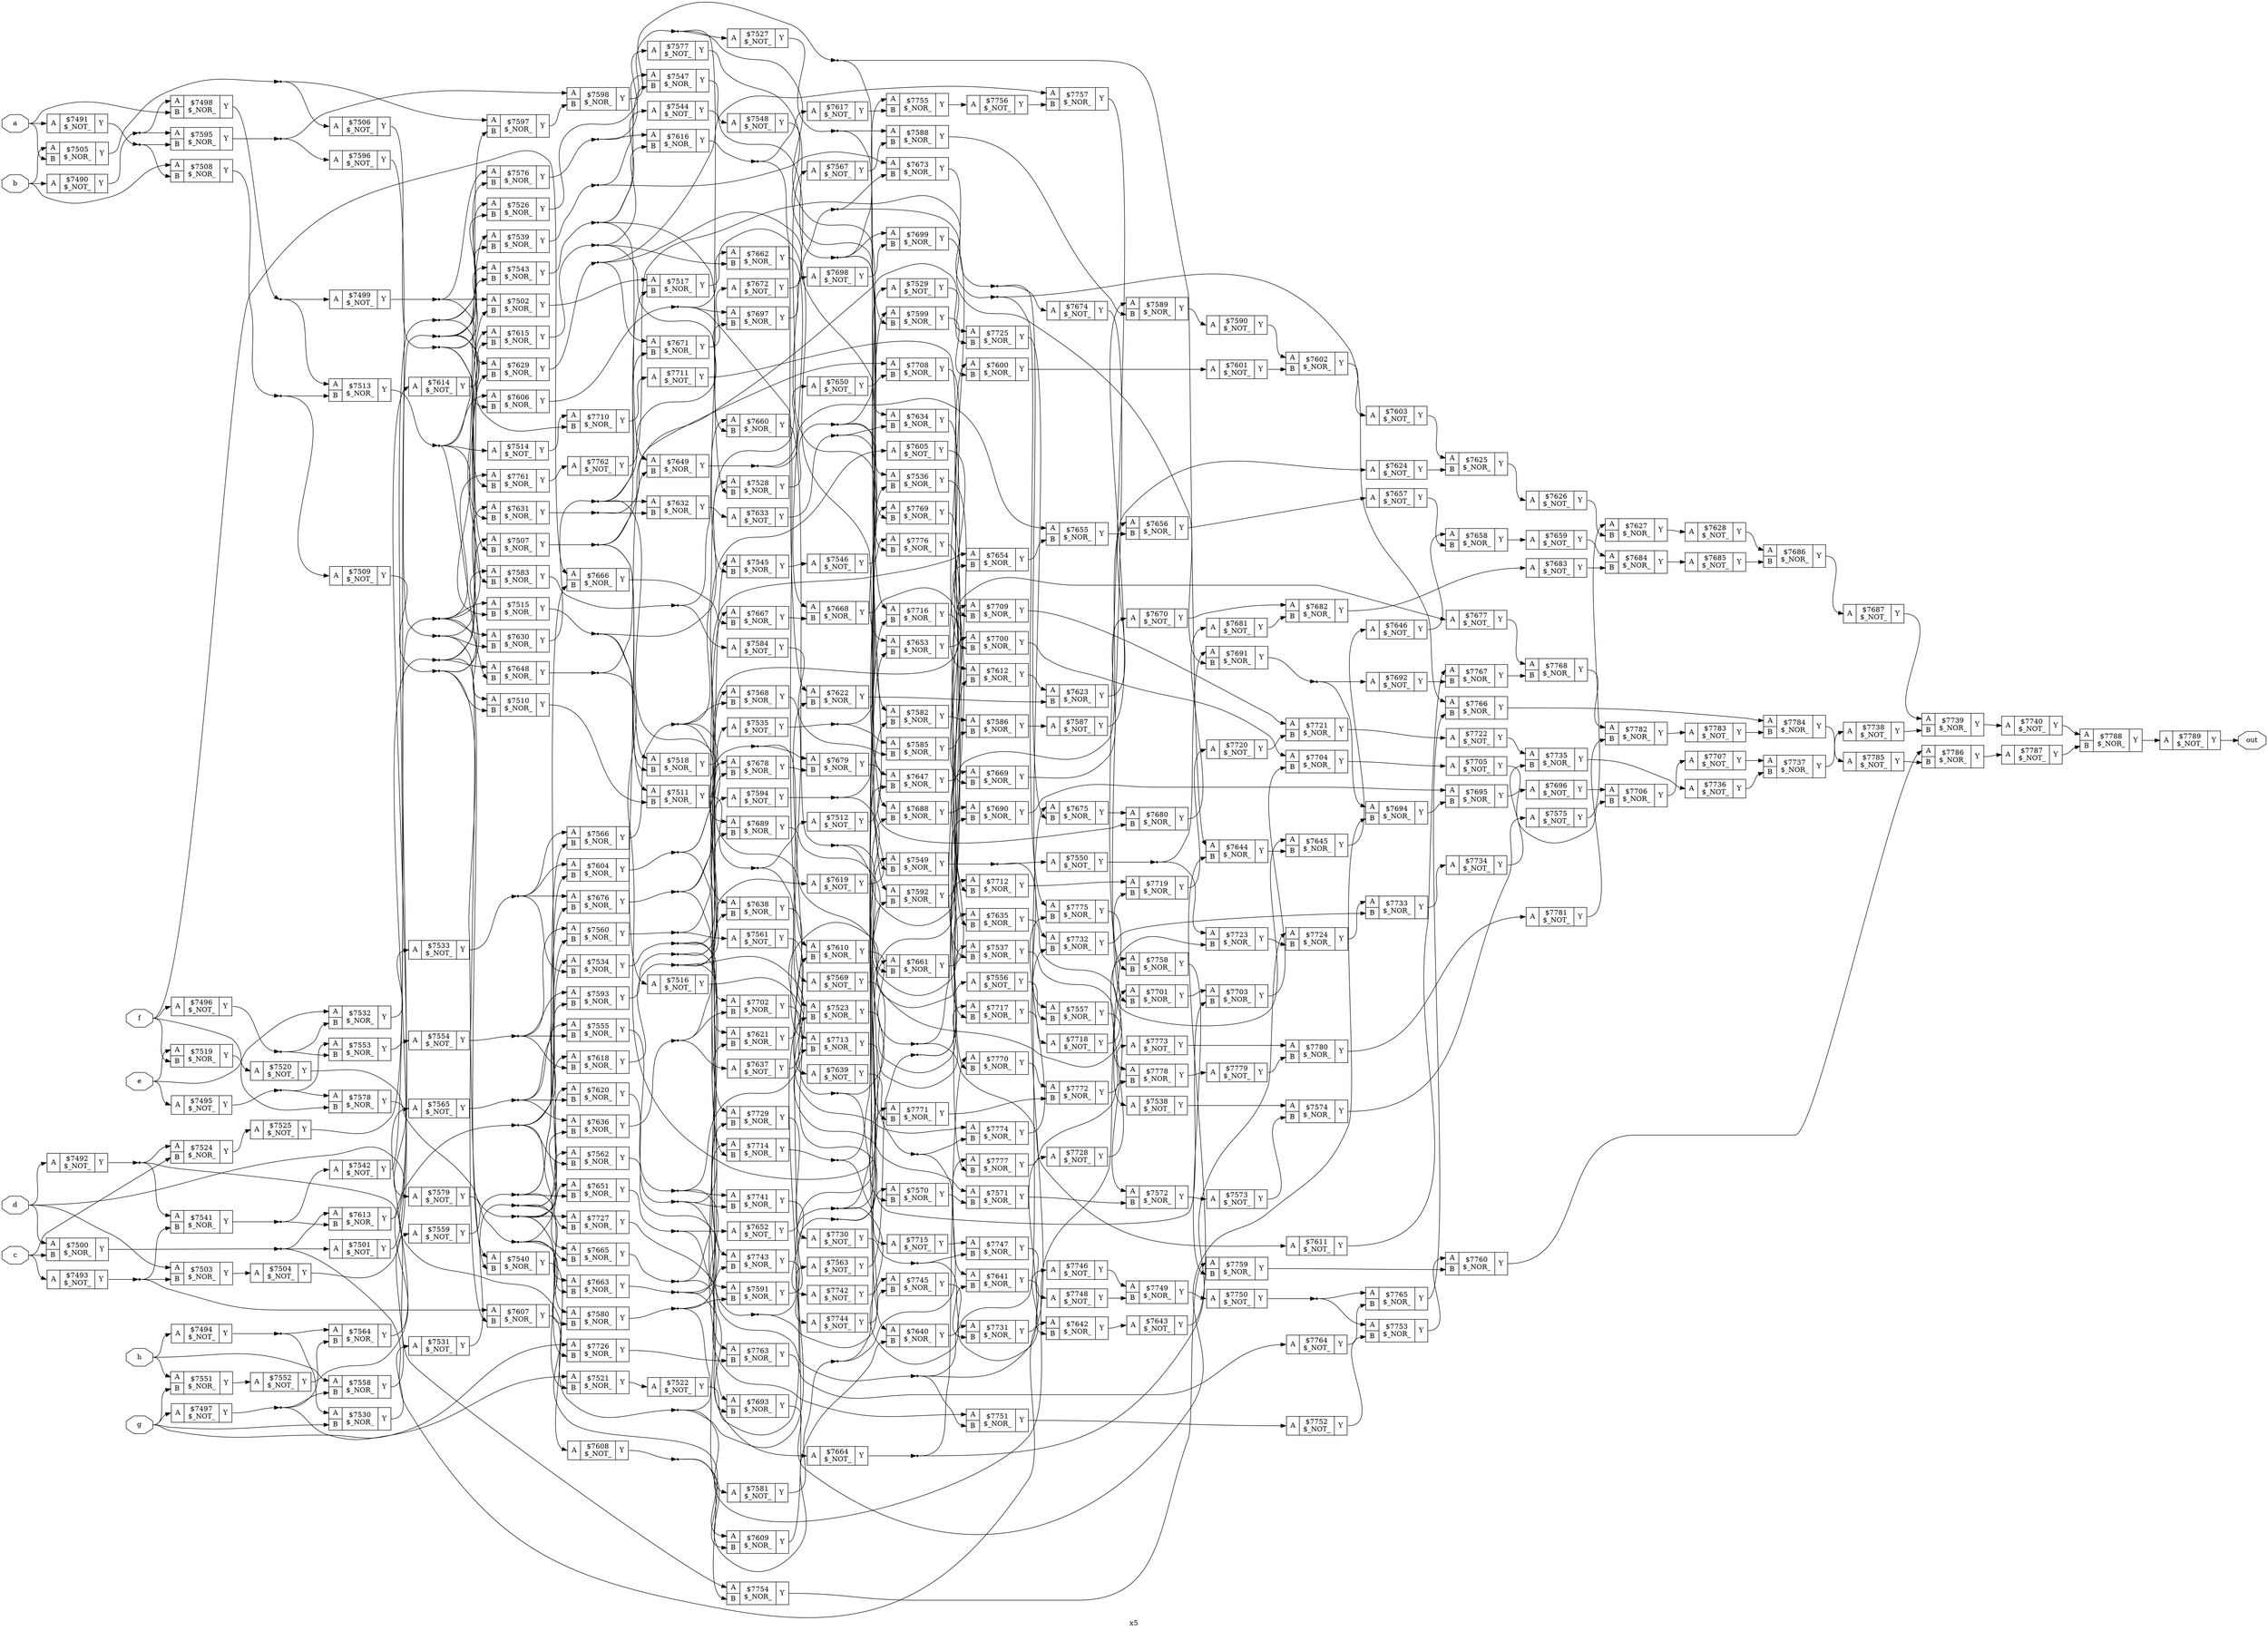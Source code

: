 digraph "x5" {
label="x5";
rankdir="LR";
remincross=true;
n300 [ shape=octagon, label="a", color="black", fontcolor="black" ];
n301 [ shape=octagon, label="b", color="black", fontcolor="black" ];
n302 [ shape=octagon, label="c", color="black", fontcolor="black" ];
n303 [ shape=octagon, label="d", color="black", fontcolor="black" ];
n304 [ shape=octagon, label="e", color="black", fontcolor="black" ];
n305 [ shape=octagon, label="f", color="black", fontcolor="black" ];
n306 [ shape=octagon, label="g", color="black", fontcolor="black" ];
n307 [ shape=octagon, label="h", color="black", fontcolor="black" ];
n308 [ shape=octagon, label="out", color="black", fontcolor="black" ];
c311 [ shape=record, label="{{<p309> A}|$7490\n$_NOT_|{<p310> Y}}" ];
c312 [ shape=record, label="{{<p309> A}|$7491\n$_NOT_|{<p310> Y}}" ];
c313 [ shape=record, label="{{<p309> A}|$7492\n$_NOT_|{<p310> Y}}" ];
c314 [ shape=record, label="{{<p309> A}|$7493\n$_NOT_|{<p310> Y}}" ];
c315 [ shape=record, label="{{<p309> A}|$7494\n$_NOT_|{<p310> Y}}" ];
c316 [ shape=record, label="{{<p309> A}|$7495\n$_NOT_|{<p310> Y}}" ];
c317 [ shape=record, label="{{<p309> A}|$7496\n$_NOT_|{<p310> Y}}" ];
c318 [ shape=record, label="{{<p309> A}|$7497\n$_NOT_|{<p310> Y}}" ];
c320 [ shape=record, label="{{<p309> A|<p319> B}|$7498\n$_NOR_|{<p310> Y}}" ];
c321 [ shape=record, label="{{<p309> A}|$7499\n$_NOT_|{<p310> Y}}" ];
c322 [ shape=record, label="{{<p309> A|<p319> B}|$7500\n$_NOR_|{<p310> Y}}" ];
c323 [ shape=record, label="{{<p309> A}|$7501\n$_NOT_|{<p310> Y}}" ];
c324 [ shape=record, label="{{<p309> A|<p319> B}|$7502\n$_NOR_|{<p310> Y}}" ];
c325 [ shape=record, label="{{<p309> A|<p319> B}|$7503\n$_NOR_|{<p310> Y}}" ];
c326 [ shape=record, label="{{<p309> A}|$7504\n$_NOT_|{<p310> Y}}" ];
c327 [ shape=record, label="{{<p309> A|<p319> B}|$7505\n$_NOR_|{<p310> Y}}" ];
c328 [ shape=record, label="{{<p309> A}|$7506\n$_NOT_|{<p310> Y}}" ];
c329 [ shape=record, label="{{<p309> A|<p319> B}|$7507\n$_NOR_|{<p310> Y}}" ];
c330 [ shape=record, label="{{<p309> A|<p319> B}|$7508\n$_NOR_|{<p310> Y}}" ];
c331 [ shape=record, label="{{<p309> A}|$7509\n$_NOT_|{<p310> Y}}" ];
c332 [ shape=record, label="{{<p309> A|<p319> B}|$7510\n$_NOR_|{<p310> Y}}" ];
c333 [ shape=record, label="{{<p309> A|<p319> B}|$7511\n$_NOR_|{<p310> Y}}" ];
c334 [ shape=record, label="{{<p309> A}|$7512\n$_NOT_|{<p310> Y}}" ];
c335 [ shape=record, label="{{<p309> A|<p319> B}|$7513\n$_NOR_|{<p310> Y}}" ];
c336 [ shape=record, label="{{<p309> A}|$7514\n$_NOT_|{<p310> Y}}" ];
c337 [ shape=record, label="{{<p309> A|<p319> B}|$7515\n$_NOR_|{<p310> Y}}" ];
c338 [ shape=record, label="{{<p309> A}|$7516\n$_NOT_|{<p310> Y}}" ];
c339 [ shape=record, label="{{<p309> A|<p319> B}|$7517\n$_NOR_|{<p310> Y}}" ];
c340 [ shape=record, label="{{<p309> A|<p319> B}|$7518\n$_NOR_|{<p310> Y}}" ];
c341 [ shape=record, label="{{<p309> A|<p319> B}|$7519\n$_NOR_|{<p310> Y}}" ];
c342 [ shape=record, label="{{<p309> A}|$7520\n$_NOT_|{<p310> Y}}" ];
c343 [ shape=record, label="{{<p309> A|<p319> B}|$7521\n$_NOR_|{<p310> Y}}" ];
c344 [ shape=record, label="{{<p309> A}|$7522\n$_NOT_|{<p310> Y}}" ];
c345 [ shape=record, label="{{<p309> A|<p319> B}|$7523\n$_NOR_|{<p310> Y}}" ];
c346 [ shape=record, label="{{<p309> A|<p319> B}|$7524\n$_NOR_|{<p310> Y}}" ];
c347 [ shape=record, label="{{<p309> A}|$7525\n$_NOT_|{<p310> Y}}" ];
c348 [ shape=record, label="{{<p309> A|<p319> B}|$7526\n$_NOR_|{<p310> Y}}" ];
c349 [ shape=record, label="{{<p309> A}|$7527\n$_NOT_|{<p310> Y}}" ];
c350 [ shape=record, label="{{<p309> A|<p319> B}|$7528\n$_NOR_|{<p310> Y}}" ];
c351 [ shape=record, label="{{<p309> A}|$7529\n$_NOT_|{<p310> Y}}" ];
c352 [ shape=record, label="{{<p309> A|<p319> B}|$7530\n$_NOR_|{<p310> Y}}" ];
c353 [ shape=record, label="{{<p309> A}|$7531\n$_NOT_|{<p310> Y}}" ];
c354 [ shape=record, label="{{<p309> A|<p319> B}|$7532\n$_NOR_|{<p310> Y}}" ];
c355 [ shape=record, label="{{<p309> A}|$7533\n$_NOT_|{<p310> Y}}" ];
c356 [ shape=record, label="{{<p309> A|<p319> B}|$7534\n$_NOR_|{<p310> Y}}" ];
c357 [ shape=record, label="{{<p309> A}|$7535\n$_NOT_|{<p310> Y}}" ];
c358 [ shape=record, label="{{<p309> A|<p319> B}|$7536\n$_NOR_|{<p310> Y}}" ];
c359 [ shape=record, label="{{<p309> A|<p319> B}|$7537\n$_NOR_|{<p310> Y}}" ];
c360 [ shape=record, label="{{<p309> A}|$7538\n$_NOT_|{<p310> Y}}" ];
c361 [ shape=record, label="{{<p309> A|<p319> B}|$7539\n$_NOR_|{<p310> Y}}" ];
c362 [ shape=record, label="{{<p309> A|<p319> B}|$7540\n$_NOR_|{<p310> Y}}" ];
c363 [ shape=record, label="{{<p309> A|<p319> B}|$7541\n$_NOR_|{<p310> Y}}" ];
c364 [ shape=record, label="{{<p309> A}|$7542\n$_NOT_|{<p310> Y}}" ];
c365 [ shape=record, label="{{<p309> A|<p319> B}|$7543\n$_NOR_|{<p310> Y}}" ];
c366 [ shape=record, label="{{<p309> A}|$7544\n$_NOT_|{<p310> Y}}" ];
c367 [ shape=record, label="{{<p309> A|<p319> B}|$7545\n$_NOR_|{<p310> Y}}" ];
c368 [ shape=record, label="{{<p309> A}|$7546\n$_NOT_|{<p310> Y}}" ];
c369 [ shape=record, label="{{<p309> A|<p319> B}|$7547\n$_NOR_|{<p310> Y}}" ];
c370 [ shape=record, label="{{<p309> A}|$7548\n$_NOT_|{<p310> Y}}" ];
c371 [ shape=record, label="{{<p309> A|<p319> B}|$7549\n$_NOR_|{<p310> Y}}" ];
c372 [ shape=record, label="{{<p309> A}|$7550\n$_NOT_|{<p310> Y}}" ];
c373 [ shape=record, label="{{<p309> A|<p319> B}|$7551\n$_NOR_|{<p310> Y}}" ];
c374 [ shape=record, label="{{<p309> A}|$7552\n$_NOT_|{<p310> Y}}" ];
c375 [ shape=record, label="{{<p309> A|<p319> B}|$7553\n$_NOR_|{<p310> Y}}" ];
c376 [ shape=record, label="{{<p309> A}|$7554\n$_NOT_|{<p310> Y}}" ];
c377 [ shape=record, label="{{<p309> A|<p319> B}|$7555\n$_NOR_|{<p310> Y}}" ];
c378 [ shape=record, label="{{<p309> A}|$7556\n$_NOT_|{<p310> Y}}" ];
c379 [ shape=record, label="{{<p309> A|<p319> B}|$7557\n$_NOR_|{<p310> Y}}" ];
c380 [ shape=record, label="{{<p309> A|<p319> B}|$7558\n$_NOR_|{<p310> Y}}" ];
c381 [ shape=record, label="{{<p309> A}|$7559\n$_NOT_|{<p310> Y}}" ];
c382 [ shape=record, label="{{<p309> A|<p319> B}|$7560\n$_NOR_|{<p310> Y}}" ];
c383 [ shape=record, label="{{<p309> A}|$7561\n$_NOT_|{<p310> Y}}" ];
c384 [ shape=record, label="{{<p309> A|<p319> B}|$7562\n$_NOR_|{<p310> Y}}" ];
c385 [ shape=record, label="{{<p309> A}|$7563\n$_NOT_|{<p310> Y}}" ];
c386 [ shape=record, label="{{<p309> A|<p319> B}|$7564\n$_NOR_|{<p310> Y}}" ];
c387 [ shape=record, label="{{<p309> A}|$7565\n$_NOT_|{<p310> Y}}" ];
c388 [ shape=record, label="{{<p309> A|<p319> B}|$7566\n$_NOR_|{<p310> Y}}" ];
c389 [ shape=record, label="{{<p309> A}|$7567\n$_NOT_|{<p310> Y}}" ];
c390 [ shape=record, label="{{<p309> A|<p319> B}|$7568\n$_NOR_|{<p310> Y}}" ];
c391 [ shape=record, label="{{<p309> A}|$7569\n$_NOT_|{<p310> Y}}" ];
c392 [ shape=record, label="{{<p309> A|<p319> B}|$7570\n$_NOR_|{<p310> Y}}" ];
c393 [ shape=record, label="{{<p309> A|<p319> B}|$7571\n$_NOR_|{<p310> Y}}" ];
c394 [ shape=record, label="{{<p309> A|<p319> B}|$7572\n$_NOR_|{<p310> Y}}" ];
c395 [ shape=record, label="{{<p309> A}|$7573\n$_NOT_|{<p310> Y}}" ];
c396 [ shape=record, label="{{<p309> A|<p319> B}|$7574\n$_NOR_|{<p310> Y}}" ];
c397 [ shape=record, label="{{<p309> A}|$7575\n$_NOT_|{<p310> Y}}" ];
c398 [ shape=record, label="{{<p309> A|<p319> B}|$7576\n$_NOR_|{<p310> Y}}" ];
c399 [ shape=record, label="{{<p309> A}|$7577\n$_NOT_|{<p310> Y}}" ];
c400 [ shape=record, label="{{<p309> A|<p319> B}|$7578\n$_NOR_|{<p310> Y}}" ];
c401 [ shape=record, label="{{<p309> A}|$7579\n$_NOT_|{<p310> Y}}" ];
c402 [ shape=record, label="{{<p309> A|<p319> B}|$7580\n$_NOR_|{<p310> Y}}" ];
c403 [ shape=record, label="{{<p309> A}|$7581\n$_NOT_|{<p310> Y}}" ];
c404 [ shape=record, label="{{<p309> A|<p319> B}|$7582\n$_NOR_|{<p310> Y}}" ];
c405 [ shape=record, label="{{<p309> A|<p319> B}|$7583\n$_NOR_|{<p310> Y}}" ];
c406 [ shape=record, label="{{<p309> A}|$7584\n$_NOT_|{<p310> Y}}" ];
c407 [ shape=record, label="{{<p309> A|<p319> B}|$7585\n$_NOR_|{<p310> Y}}" ];
c408 [ shape=record, label="{{<p309> A|<p319> B}|$7586\n$_NOR_|{<p310> Y}}" ];
c409 [ shape=record, label="{{<p309> A}|$7587\n$_NOT_|{<p310> Y}}" ];
c410 [ shape=record, label="{{<p309> A|<p319> B}|$7588\n$_NOR_|{<p310> Y}}" ];
c411 [ shape=record, label="{{<p309> A|<p319> B}|$7589\n$_NOR_|{<p310> Y}}" ];
c412 [ shape=record, label="{{<p309> A}|$7590\n$_NOT_|{<p310> Y}}" ];
c413 [ shape=record, label="{{<p309> A|<p319> B}|$7591\n$_NOR_|{<p310> Y}}" ];
c414 [ shape=record, label="{{<p309> A|<p319> B}|$7592\n$_NOR_|{<p310> Y}}" ];
c415 [ shape=record, label="{{<p309> A|<p319> B}|$7593\n$_NOR_|{<p310> Y}}" ];
c416 [ shape=record, label="{{<p309> A}|$7594\n$_NOT_|{<p310> Y}}" ];
c417 [ shape=record, label="{{<p309> A|<p319> B}|$7595\n$_NOR_|{<p310> Y}}" ];
c418 [ shape=record, label="{{<p309> A}|$7596\n$_NOT_|{<p310> Y}}" ];
c419 [ shape=record, label="{{<p309> A|<p319> B}|$7597\n$_NOR_|{<p310> Y}}" ];
c420 [ shape=record, label="{{<p309> A|<p319> B}|$7598\n$_NOR_|{<p310> Y}}" ];
c421 [ shape=record, label="{{<p309> A|<p319> B}|$7599\n$_NOR_|{<p310> Y}}" ];
c422 [ shape=record, label="{{<p309> A|<p319> B}|$7600\n$_NOR_|{<p310> Y}}" ];
c423 [ shape=record, label="{{<p309> A}|$7601\n$_NOT_|{<p310> Y}}" ];
c424 [ shape=record, label="{{<p309> A|<p319> B}|$7602\n$_NOR_|{<p310> Y}}" ];
c425 [ shape=record, label="{{<p309> A}|$7603\n$_NOT_|{<p310> Y}}" ];
c426 [ shape=record, label="{{<p309> A|<p319> B}|$7604\n$_NOR_|{<p310> Y}}" ];
c427 [ shape=record, label="{{<p309> A}|$7605\n$_NOT_|{<p310> Y}}" ];
c428 [ shape=record, label="{{<p309> A|<p319> B}|$7606\n$_NOR_|{<p310> Y}}" ];
c429 [ shape=record, label="{{<p309> A|<p319> B}|$7607\n$_NOR_|{<p310> Y}}" ];
c430 [ shape=record, label="{{<p309> A}|$7608\n$_NOT_|{<p310> Y}}" ];
c431 [ shape=record, label="{{<p309> A|<p319> B}|$7609\n$_NOR_|{<p310> Y}}" ];
c432 [ shape=record, label="{{<p309> A|<p319> B}|$7610\n$_NOR_|{<p310> Y}}" ];
c433 [ shape=record, label="{{<p309> A}|$7611\n$_NOT_|{<p310> Y}}" ];
c434 [ shape=record, label="{{<p309> A|<p319> B}|$7612\n$_NOR_|{<p310> Y}}" ];
c435 [ shape=record, label="{{<p309> A|<p319> B}|$7613\n$_NOR_|{<p310> Y}}" ];
c436 [ shape=record, label="{{<p309> A}|$7614\n$_NOT_|{<p310> Y}}" ];
c437 [ shape=record, label="{{<p309> A|<p319> B}|$7615\n$_NOR_|{<p310> Y}}" ];
c438 [ shape=record, label="{{<p309> A|<p319> B}|$7616\n$_NOR_|{<p310> Y}}" ];
c439 [ shape=record, label="{{<p309> A}|$7617\n$_NOT_|{<p310> Y}}" ];
c440 [ shape=record, label="{{<p309> A|<p319> B}|$7618\n$_NOR_|{<p310> Y}}" ];
c441 [ shape=record, label="{{<p309> A}|$7619\n$_NOT_|{<p310> Y}}" ];
c442 [ shape=record, label="{{<p309> A|<p319> B}|$7620\n$_NOR_|{<p310> Y}}" ];
c443 [ shape=record, label="{{<p309> A|<p319> B}|$7621\n$_NOR_|{<p310> Y}}" ];
c444 [ shape=record, label="{{<p309> A|<p319> B}|$7622\n$_NOR_|{<p310> Y}}" ];
c445 [ shape=record, label="{{<p309> A|<p319> B}|$7623\n$_NOR_|{<p310> Y}}" ];
c446 [ shape=record, label="{{<p309> A}|$7624\n$_NOT_|{<p310> Y}}" ];
c447 [ shape=record, label="{{<p309> A|<p319> B}|$7625\n$_NOR_|{<p310> Y}}" ];
c448 [ shape=record, label="{{<p309> A}|$7626\n$_NOT_|{<p310> Y}}" ];
c449 [ shape=record, label="{{<p309> A|<p319> B}|$7627\n$_NOR_|{<p310> Y}}" ];
c450 [ shape=record, label="{{<p309> A}|$7628\n$_NOT_|{<p310> Y}}" ];
c451 [ shape=record, label="{{<p309> A|<p319> B}|$7629\n$_NOR_|{<p310> Y}}" ];
c452 [ shape=record, label="{{<p309> A|<p319> B}|$7630\n$_NOR_|{<p310> Y}}" ];
c453 [ shape=record, label="{{<p309> A|<p319> B}|$7631\n$_NOR_|{<p310> Y}}" ];
c454 [ shape=record, label="{{<p309> A|<p319> B}|$7632\n$_NOR_|{<p310> Y}}" ];
c455 [ shape=record, label="{{<p309> A}|$7633\n$_NOT_|{<p310> Y}}" ];
c456 [ shape=record, label="{{<p309> A|<p319> B}|$7634\n$_NOR_|{<p310> Y}}" ];
c457 [ shape=record, label="{{<p309> A|<p319> B}|$7635\n$_NOR_|{<p310> Y}}" ];
c458 [ shape=record, label="{{<p309> A|<p319> B}|$7636\n$_NOR_|{<p310> Y}}" ];
c459 [ shape=record, label="{{<p309> A}|$7637\n$_NOT_|{<p310> Y}}" ];
c460 [ shape=record, label="{{<p309> A|<p319> B}|$7638\n$_NOR_|{<p310> Y}}" ];
c461 [ shape=record, label="{{<p309> A}|$7639\n$_NOT_|{<p310> Y}}" ];
c462 [ shape=record, label="{{<p309> A|<p319> B}|$7640\n$_NOR_|{<p310> Y}}" ];
c463 [ shape=record, label="{{<p309> A|<p319> B}|$7641\n$_NOR_|{<p310> Y}}" ];
c464 [ shape=record, label="{{<p309> A|<p319> B}|$7642\n$_NOR_|{<p310> Y}}" ];
c465 [ shape=record, label="{{<p309> A}|$7643\n$_NOT_|{<p310> Y}}" ];
c466 [ shape=record, label="{{<p309> A|<p319> B}|$7644\n$_NOR_|{<p310> Y}}" ];
c467 [ shape=record, label="{{<p309> A|<p319> B}|$7645\n$_NOR_|{<p310> Y}}" ];
c468 [ shape=record, label="{{<p309> A}|$7646\n$_NOT_|{<p310> Y}}" ];
c469 [ shape=record, label="{{<p309> A|<p319> B}|$7647\n$_NOR_|{<p310> Y}}" ];
c470 [ shape=record, label="{{<p309> A|<p319> B}|$7648\n$_NOR_|{<p310> Y}}" ];
c471 [ shape=record, label="{{<p309> A|<p319> B}|$7649\n$_NOR_|{<p310> Y}}" ];
c472 [ shape=record, label="{{<p309> A}|$7650\n$_NOT_|{<p310> Y}}" ];
c473 [ shape=record, label="{{<p309> A|<p319> B}|$7651\n$_NOR_|{<p310> Y}}" ];
c474 [ shape=record, label="{{<p309> A}|$7652\n$_NOT_|{<p310> Y}}" ];
c475 [ shape=record, label="{{<p309> A|<p319> B}|$7653\n$_NOR_|{<p310> Y}}" ];
c476 [ shape=record, label="{{<p309> A|<p319> B}|$7654\n$_NOR_|{<p310> Y}}" ];
c477 [ shape=record, label="{{<p309> A|<p319> B}|$7655\n$_NOR_|{<p310> Y}}" ];
c478 [ shape=record, label="{{<p309> A|<p319> B}|$7656\n$_NOR_|{<p310> Y}}" ];
c479 [ shape=record, label="{{<p309> A}|$7657\n$_NOT_|{<p310> Y}}" ];
c480 [ shape=record, label="{{<p309> A|<p319> B}|$7658\n$_NOR_|{<p310> Y}}" ];
c481 [ shape=record, label="{{<p309> A}|$7659\n$_NOT_|{<p310> Y}}" ];
c482 [ shape=record, label="{{<p309> A|<p319> B}|$7660\n$_NOR_|{<p310> Y}}" ];
c483 [ shape=record, label="{{<p309> A|<p319> B}|$7661\n$_NOR_|{<p310> Y}}" ];
c484 [ shape=record, label="{{<p309> A|<p319> B}|$7662\n$_NOR_|{<p310> Y}}" ];
c485 [ shape=record, label="{{<p309> A|<p319> B}|$7663\n$_NOR_|{<p310> Y}}" ];
c486 [ shape=record, label="{{<p309> A}|$7664\n$_NOT_|{<p310> Y}}" ];
c487 [ shape=record, label="{{<p309> A|<p319> B}|$7665\n$_NOR_|{<p310> Y}}" ];
c488 [ shape=record, label="{{<p309> A|<p319> B}|$7666\n$_NOR_|{<p310> Y}}" ];
c489 [ shape=record, label="{{<p309> A|<p319> B}|$7667\n$_NOR_|{<p310> Y}}" ];
c490 [ shape=record, label="{{<p309> A|<p319> B}|$7668\n$_NOR_|{<p310> Y}}" ];
c491 [ shape=record, label="{{<p309> A|<p319> B}|$7669\n$_NOR_|{<p310> Y}}" ];
c492 [ shape=record, label="{{<p309> A}|$7670\n$_NOT_|{<p310> Y}}" ];
c493 [ shape=record, label="{{<p309> A|<p319> B}|$7671\n$_NOR_|{<p310> Y}}" ];
c494 [ shape=record, label="{{<p309> A}|$7672\n$_NOT_|{<p310> Y}}" ];
c495 [ shape=record, label="{{<p309> A|<p319> B}|$7673\n$_NOR_|{<p310> Y}}" ];
c496 [ shape=record, label="{{<p309> A}|$7674\n$_NOT_|{<p310> Y}}" ];
c497 [ shape=record, label="{{<p309> A|<p319> B}|$7675\n$_NOR_|{<p310> Y}}" ];
c498 [ shape=record, label="{{<p309> A|<p319> B}|$7676\n$_NOR_|{<p310> Y}}" ];
c499 [ shape=record, label="{{<p309> A}|$7677\n$_NOT_|{<p310> Y}}" ];
c500 [ shape=record, label="{{<p309> A|<p319> B}|$7678\n$_NOR_|{<p310> Y}}" ];
c501 [ shape=record, label="{{<p309> A|<p319> B}|$7679\n$_NOR_|{<p310> Y}}" ];
c502 [ shape=record, label="{{<p309> A|<p319> B}|$7680\n$_NOR_|{<p310> Y}}" ];
c503 [ shape=record, label="{{<p309> A}|$7681\n$_NOT_|{<p310> Y}}" ];
c504 [ shape=record, label="{{<p309> A|<p319> B}|$7682\n$_NOR_|{<p310> Y}}" ];
c505 [ shape=record, label="{{<p309> A}|$7683\n$_NOT_|{<p310> Y}}" ];
c506 [ shape=record, label="{{<p309> A|<p319> B}|$7684\n$_NOR_|{<p310> Y}}" ];
c507 [ shape=record, label="{{<p309> A}|$7685\n$_NOT_|{<p310> Y}}" ];
c508 [ shape=record, label="{{<p309> A|<p319> B}|$7686\n$_NOR_|{<p310> Y}}" ];
c509 [ shape=record, label="{{<p309> A}|$7687\n$_NOT_|{<p310> Y}}" ];
c510 [ shape=record, label="{{<p309> A|<p319> B}|$7688\n$_NOR_|{<p310> Y}}" ];
c511 [ shape=record, label="{{<p309> A|<p319> B}|$7689\n$_NOR_|{<p310> Y}}" ];
c512 [ shape=record, label="{{<p309> A|<p319> B}|$7690\n$_NOR_|{<p310> Y}}" ];
c513 [ shape=record, label="{{<p309> A|<p319> B}|$7691\n$_NOR_|{<p310> Y}}" ];
c514 [ shape=record, label="{{<p309> A}|$7692\n$_NOT_|{<p310> Y}}" ];
c515 [ shape=record, label="{{<p309> A|<p319> B}|$7693\n$_NOR_|{<p310> Y}}" ];
c516 [ shape=record, label="{{<p309> A|<p319> B}|$7694\n$_NOR_|{<p310> Y}}" ];
c517 [ shape=record, label="{{<p309> A|<p319> B}|$7695\n$_NOR_|{<p310> Y}}" ];
c518 [ shape=record, label="{{<p309> A}|$7696\n$_NOT_|{<p310> Y}}" ];
c519 [ shape=record, label="{{<p309> A|<p319> B}|$7697\n$_NOR_|{<p310> Y}}" ];
c520 [ shape=record, label="{{<p309> A}|$7698\n$_NOT_|{<p310> Y}}" ];
c521 [ shape=record, label="{{<p309> A|<p319> B}|$7699\n$_NOR_|{<p310> Y}}" ];
c522 [ shape=record, label="{{<p309> A|<p319> B}|$7700\n$_NOR_|{<p310> Y}}" ];
c523 [ shape=record, label="{{<p309> A|<p319> B}|$7701\n$_NOR_|{<p310> Y}}" ];
c524 [ shape=record, label="{{<p309> A|<p319> B}|$7702\n$_NOR_|{<p310> Y}}" ];
c525 [ shape=record, label="{{<p309> A|<p319> B}|$7703\n$_NOR_|{<p310> Y}}" ];
c526 [ shape=record, label="{{<p309> A|<p319> B}|$7704\n$_NOR_|{<p310> Y}}" ];
c527 [ shape=record, label="{{<p309> A}|$7705\n$_NOT_|{<p310> Y}}" ];
c528 [ shape=record, label="{{<p309> A|<p319> B}|$7706\n$_NOR_|{<p310> Y}}" ];
c529 [ shape=record, label="{{<p309> A}|$7707\n$_NOT_|{<p310> Y}}" ];
c530 [ shape=record, label="{{<p309> A|<p319> B}|$7708\n$_NOR_|{<p310> Y}}" ];
c531 [ shape=record, label="{{<p309> A|<p319> B}|$7709\n$_NOR_|{<p310> Y}}" ];
c532 [ shape=record, label="{{<p309> A|<p319> B}|$7710\n$_NOR_|{<p310> Y}}" ];
c533 [ shape=record, label="{{<p309> A}|$7711\n$_NOT_|{<p310> Y}}" ];
c534 [ shape=record, label="{{<p309> A|<p319> B}|$7712\n$_NOR_|{<p310> Y}}" ];
c535 [ shape=record, label="{{<p309> A|<p319> B}|$7713\n$_NOR_|{<p310> Y}}" ];
c536 [ shape=record, label="{{<p309> A|<p319> B}|$7714\n$_NOR_|{<p310> Y}}" ];
c537 [ shape=record, label="{{<p309> A}|$7715\n$_NOT_|{<p310> Y}}" ];
c538 [ shape=record, label="{{<p309> A|<p319> B}|$7716\n$_NOR_|{<p310> Y}}" ];
c539 [ shape=record, label="{{<p309> A|<p319> B}|$7717\n$_NOR_|{<p310> Y}}" ];
c540 [ shape=record, label="{{<p309> A}|$7718\n$_NOT_|{<p310> Y}}" ];
c541 [ shape=record, label="{{<p309> A|<p319> B}|$7719\n$_NOR_|{<p310> Y}}" ];
c542 [ shape=record, label="{{<p309> A}|$7720\n$_NOT_|{<p310> Y}}" ];
c543 [ shape=record, label="{{<p309> A|<p319> B}|$7721\n$_NOR_|{<p310> Y}}" ];
c544 [ shape=record, label="{{<p309> A}|$7722\n$_NOT_|{<p310> Y}}" ];
c545 [ shape=record, label="{{<p309> A|<p319> B}|$7723\n$_NOR_|{<p310> Y}}" ];
c546 [ shape=record, label="{{<p309> A|<p319> B}|$7724\n$_NOR_|{<p310> Y}}" ];
c547 [ shape=record, label="{{<p309> A|<p319> B}|$7725\n$_NOR_|{<p310> Y}}" ];
c548 [ shape=record, label="{{<p309> A|<p319> B}|$7726\n$_NOR_|{<p310> Y}}" ];
c549 [ shape=record, label="{{<p309> A|<p319> B}|$7727\n$_NOR_|{<p310> Y}}" ];
c550 [ shape=record, label="{{<p309> A}|$7728\n$_NOT_|{<p310> Y}}" ];
c551 [ shape=record, label="{{<p309> A|<p319> B}|$7729\n$_NOR_|{<p310> Y}}" ];
c552 [ shape=record, label="{{<p309> A}|$7730\n$_NOT_|{<p310> Y}}" ];
c553 [ shape=record, label="{{<p309> A|<p319> B}|$7731\n$_NOR_|{<p310> Y}}" ];
c554 [ shape=record, label="{{<p309> A|<p319> B}|$7732\n$_NOR_|{<p310> Y}}" ];
c555 [ shape=record, label="{{<p309> A|<p319> B}|$7733\n$_NOR_|{<p310> Y}}" ];
c556 [ shape=record, label="{{<p309> A}|$7734\n$_NOT_|{<p310> Y}}" ];
c557 [ shape=record, label="{{<p309> A|<p319> B}|$7735\n$_NOR_|{<p310> Y}}" ];
c558 [ shape=record, label="{{<p309> A}|$7736\n$_NOT_|{<p310> Y}}" ];
c559 [ shape=record, label="{{<p309> A|<p319> B}|$7737\n$_NOR_|{<p310> Y}}" ];
c560 [ shape=record, label="{{<p309> A}|$7738\n$_NOT_|{<p310> Y}}" ];
c561 [ shape=record, label="{{<p309> A|<p319> B}|$7739\n$_NOR_|{<p310> Y}}" ];
c562 [ shape=record, label="{{<p309> A}|$7740\n$_NOT_|{<p310> Y}}" ];
c563 [ shape=record, label="{{<p309> A|<p319> B}|$7741\n$_NOR_|{<p310> Y}}" ];
c564 [ shape=record, label="{{<p309> A}|$7742\n$_NOT_|{<p310> Y}}" ];
c565 [ shape=record, label="{{<p309> A|<p319> B}|$7743\n$_NOR_|{<p310> Y}}" ];
c566 [ shape=record, label="{{<p309> A}|$7744\n$_NOT_|{<p310> Y}}" ];
c567 [ shape=record, label="{{<p309> A|<p319> B}|$7745\n$_NOR_|{<p310> Y}}" ];
c568 [ shape=record, label="{{<p309> A}|$7746\n$_NOT_|{<p310> Y}}" ];
c569 [ shape=record, label="{{<p309> A|<p319> B}|$7747\n$_NOR_|{<p310> Y}}" ];
c570 [ shape=record, label="{{<p309> A}|$7748\n$_NOT_|{<p310> Y}}" ];
c571 [ shape=record, label="{{<p309> A|<p319> B}|$7749\n$_NOR_|{<p310> Y}}" ];
c572 [ shape=record, label="{{<p309> A}|$7750\n$_NOT_|{<p310> Y}}" ];
c573 [ shape=record, label="{{<p309> A|<p319> B}|$7751\n$_NOR_|{<p310> Y}}" ];
c574 [ shape=record, label="{{<p309> A}|$7752\n$_NOT_|{<p310> Y}}" ];
c575 [ shape=record, label="{{<p309> A|<p319> B}|$7753\n$_NOR_|{<p310> Y}}" ];
c576 [ shape=record, label="{{<p309> A|<p319> B}|$7754\n$_NOR_|{<p310> Y}}" ];
c577 [ shape=record, label="{{<p309> A|<p319> B}|$7755\n$_NOR_|{<p310> Y}}" ];
c578 [ shape=record, label="{{<p309> A}|$7756\n$_NOT_|{<p310> Y}}" ];
c579 [ shape=record, label="{{<p309> A|<p319> B}|$7757\n$_NOR_|{<p310> Y}}" ];
c580 [ shape=record, label="{{<p309> A|<p319> B}|$7758\n$_NOR_|{<p310> Y}}" ];
c581 [ shape=record, label="{{<p309> A|<p319> B}|$7759\n$_NOR_|{<p310> Y}}" ];
c582 [ shape=record, label="{{<p309> A|<p319> B}|$7760\n$_NOR_|{<p310> Y}}" ];
c583 [ shape=record, label="{{<p309> A|<p319> B}|$7761\n$_NOR_|{<p310> Y}}" ];
c584 [ shape=record, label="{{<p309> A}|$7762\n$_NOT_|{<p310> Y}}" ];
c585 [ shape=record, label="{{<p309> A|<p319> B}|$7763\n$_NOR_|{<p310> Y}}" ];
c586 [ shape=record, label="{{<p309> A}|$7764\n$_NOT_|{<p310> Y}}" ];
c587 [ shape=record, label="{{<p309> A|<p319> B}|$7765\n$_NOR_|{<p310> Y}}" ];
c588 [ shape=record, label="{{<p309> A|<p319> B}|$7766\n$_NOR_|{<p310> Y}}" ];
c589 [ shape=record, label="{{<p309> A|<p319> B}|$7767\n$_NOR_|{<p310> Y}}" ];
c590 [ shape=record, label="{{<p309> A|<p319> B}|$7768\n$_NOR_|{<p310> Y}}" ];
c591 [ shape=record, label="{{<p309> A|<p319> B}|$7769\n$_NOR_|{<p310> Y}}" ];
c592 [ shape=record, label="{{<p309> A|<p319> B}|$7770\n$_NOR_|{<p310> Y}}" ];
c593 [ shape=record, label="{{<p309> A|<p319> B}|$7771\n$_NOR_|{<p310> Y}}" ];
c594 [ shape=record, label="{{<p309> A|<p319> B}|$7772\n$_NOR_|{<p310> Y}}" ];
c595 [ shape=record, label="{{<p309> A}|$7773\n$_NOT_|{<p310> Y}}" ];
c596 [ shape=record, label="{{<p309> A|<p319> B}|$7774\n$_NOR_|{<p310> Y}}" ];
c597 [ shape=record, label="{{<p309> A|<p319> B}|$7775\n$_NOR_|{<p310> Y}}" ];
c598 [ shape=record, label="{{<p309> A|<p319> B}|$7776\n$_NOR_|{<p310> Y}}" ];
c599 [ shape=record, label="{{<p309> A|<p319> B}|$7777\n$_NOR_|{<p310> Y}}" ];
c600 [ shape=record, label="{{<p309> A|<p319> B}|$7778\n$_NOR_|{<p310> Y}}" ];
c601 [ shape=record, label="{{<p309> A}|$7779\n$_NOT_|{<p310> Y}}" ];
c602 [ shape=record, label="{{<p309> A|<p319> B}|$7780\n$_NOR_|{<p310> Y}}" ];
c603 [ shape=record, label="{{<p309> A}|$7781\n$_NOT_|{<p310> Y}}" ];
c604 [ shape=record, label="{{<p309> A|<p319> B}|$7782\n$_NOR_|{<p310> Y}}" ];
c605 [ shape=record, label="{{<p309> A}|$7783\n$_NOT_|{<p310> Y}}" ];
c606 [ shape=record, label="{{<p309> A|<p319> B}|$7784\n$_NOR_|{<p310> Y}}" ];
c607 [ shape=record, label="{{<p309> A}|$7785\n$_NOT_|{<p310> Y}}" ];
c608 [ shape=record, label="{{<p309> A|<p319> B}|$7786\n$_NOR_|{<p310> Y}}" ];
c609 [ shape=record, label="{{<p309> A}|$7787\n$_NOT_|{<p310> Y}}" ];
c610 [ shape=record, label="{{<p309> A|<p319> B}|$7788\n$_NOR_|{<p310> Y}}" ];
c611 [ shape=record, label="{{<p309> A}|$7789\n$_NOT_|{<p310> Y}}" ];
n1 [ shape=point ];
c402:p310:e -> n1:w [color="black", label=""];
n1:e -> c403:p309:w [color="black", label=""];
n1:e -> c413:p319:w [color="black", label=""];
n1:e -> c536:p309:w [color="black", label=""];
c411:p310:e -> c412:p309:w [color="black", label=""];
c492:p310:e -> c504:p309:w [color="black", label=""];
c493:p310:e -> c494:p309:w [color="black", label=""];
n102 [ shape=point ];
c494:p310:e -> n102:w [color="black", label=""];
n102:e -> c495:p319:w [color="black", label=""];
n102:e -> c513:p319:w [color="black", label=""];
n103 [ shape=point ];
c495:p310:e -> n103:w [color="black", label=""];
n103:e -> c496:p309:w [color="black", label=""];
n103:e -> c497:p319:w [color="black", label=""];
c496:p310:e -> c523:p319:w [color="black", label=""];
c497:p310:e -> c502:p309:w [color="black", label=""];
n106 [ shape=point ];
c498:p310:e -> n106:w [color="black", label=""];
n106:e -> c499:p309:w [color="black", label=""];
n106:e -> c500:p319:w [color="black", label=""];
n106:e -> c536:p319:w [color="black", label=""];
c499:p310:e -> c590:p309:w [color="black", label=""];
c500:p310:e -> c501:p319:w [color="black", label=""];
c501:p310:e -> c502:p319:w [color="black", label=""];
n11 [ shape=point ];
c311:p310:e -> n11:w [color="black", label=""];
n11:e -> c320:p309:w [color="black", label=""];
n11:e -> c417:p309:w [color="black", label=""];
n110 [ shape=point ];
c321:p310:e -> n110:w [color="black", label=""];
n110:e -> c324:p309:w [color="black", label=""];
n110:e -> c398:p309:w [color="black", label=""];
n110:e -> c451:p309:w [color="black", label=""];
c502:p310:e -> c503:p309:w [color="black", label=""];
c503:p310:e -> c504:p319:w [color="black", label=""];
c504:p310:e -> c505:p309:w [color="black", label=""];
c505:p310:e -> c506:p319:w [color="black", label=""];
c506:p310:e -> c507:p309:w [color="black", label=""];
c507:p310:e -> c508:p319:w [color="black", label=""];
c508:p310:e -> c509:p309:w [color="black", label=""];
c509:p310:e -> c561:p309:w [color="black", label=""];
c510:p310:e -> c512:p309:w [color="black", label=""];
c412:p310:e -> c424:p309:w [color="black", label=""];
c511:p310:e -> c512:p319:w [color="black", label=""];
n121 [ shape=point ];
c322:p310:e -> n121:w [color="black", label=""];
n121:e -> c323:p309:w [color="black", label=""];
n121:e -> c435:p309:w [color="black", label=""];
n121:e -> c464:p309:w [color="black", label=""];
c512:p310:e -> c517:p309:w [color="black", label=""];
n123 [ shape=point ];
c513:p310:e -> n123:w [color="black", label=""];
n123:e -> c514:p309:w [color="black", label=""];
n123:e -> c516:p309:w [color="black", label=""];
c514:p310:e -> c589:p319:w [color="black", label=""];
c515:p310:e -> c516:p319:w [color="black", label=""];
c516:p310:e -> c517:p319:w [color="black", label=""];
c517:p310:e -> c518:p309:w [color="black", label=""];
c518:p310:e -> c528:p309:w [color="black", label=""];
c519:p310:e -> c520:p309:w [color="black", label=""];
n13 [ shape=point ];
c413:p310:e -> n13:w [color="black", label=""];
n13:e -> c414:p319:w [color="black", label=""];
n13:e -> c593:p309:w [color="black", label=""];
c520:p310:e -> c521:p319:w [color="black", label=""];
c521:p310:e -> c522:p319:w [color="black", label=""];
n132 [ shape=point ];
c323:p310:e -> n132:w [color="black", label=""];
n132:e -> c324:p319:w [color="black", label=""];
n132:e -> c332:p309:w [color="black", label=""];
n132:e -> c337:p309:w [color="black", label=""];
n132:e -> c452:p309:w [color="black", label=""];
n132:e -> c583:p309:w [color="black", label=""];
c522:p310:e -> c526:p309:w [color="black", label=""];
c523:p310:e -> c525:p309:w [color="black", label=""];
c524:p310:e -> c525:p319:w [color="black", label=""];
c525:p310:e -> c526:p319:w [color="black", label=""];
c526:p310:e -> c527:p309:w [color="black", label=""];
c527:p310:e -> c528:p319:w [color="black", label=""];
c528:p310:e -> c529:p309:w [color="black", label=""];
c414:p310:e -> c422:p309:w [color="black", label=""];
c529:p310:e -> c559:p309:w [color="black", label=""];
c530:p310:e -> c531:p319:w [color="black", label=""];
c531:p310:e -> c543:p309:w [color="black", label=""];
c324:p310:e -> c339:p309:w [color="black", label=""];
c532:p310:e -> c533:p309:w [color="black", label=""];
c533:p310:e -> c534:p319:w [color="black", label=""];
c534:p310:e -> c541:p309:w [color="black", label=""];
c535:p310:e -> c539:p309:w [color="black", label=""];
n148 [ shape=point ];
c536:p310:e -> n148:w [color="black", label=""];
n148:e -> c537:p309:w [color="black", label=""];
n148:e -> c538:p319:w [color="black", label=""];
c537:p310:e -> c569:p309:w [color="black", label=""];
n15 [ shape=point ];
c415:p310:e -> n15:w [color="black", label=""];
n15:e -> c416:p309:w [color="black", label=""];
n15:e -> c500:p309:w [color="black", label=""];
n15:e -> c585:p309:w [color="black", label=""];
c538:p310:e -> c539:p319:w [color="black", label=""];
c539:p310:e -> c540:p309:w [color="black", label=""];
c540:p310:e -> c541:p319:w [color="black", label=""];
c541:p310:e -> c542:p309:w [color="black", label=""];
c325:p310:e -> c326:p309:w [color="black", label=""];
c542:p310:e -> c543:p319:w [color="black", label=""];
c543:p310:e -> c544:p309:w [color="black", label=""];
c544:p310:e -> c557:p309:w [color="black", label=""];
c545:p310:e -> c546:p319:w [color="black", label=""];
c546:p310:e -> c555:p309:w [color="black", label=""];
n16 [ shape=point ];
c416:p310:e -> n16:w [color="black", label=""];
n16:e -> c421:p309:w [color="black", label=""];
n16:e -> c531:p309:w [color="black", label=""];
c547:p310:e -> c554:p309:w [color="black", label=""];
c548:p310:e -> c585:p319:w [color="black", label=""];
n162 [ shape=point ];
c549:p310:e -> n162:w [color="black", label=""];
n162:e -> c550:p309:w [color="black", label=""];
n162:e -> c553:p309:w [color="black", label=""];
n162:e -> c573:p319:w [color="black", label=""];
c550:p310:e -> c580:p309:w [color="black", label=""];
c551:p310:e -> c552:p309:w [color="black", label=""];
n165 [ shape=point ];
c326:p310:e -> n165:w [color="black", label=""];
n165:e -> c329:p309:w [color="black", label=""];
n165:e -> c362:p309:w [color="black", label=""];
n165:e -> c451:p319:w [color="black", label=""];
n165:e -> c470:p309:w [color="black", label=""];
n166 [ shape=point ];
c552:p310:e -> n166:w [color="black", label=""];
n166:e -> c553:p319:w [color="black", label=""];
n166:e -> c569:p319:w [color="black", label=""];
c553:p310:e -> c554:p319:w [color="black", label=""];
c554:p310:e -> c555:p319:w [color="black", label=""];
c555:p310:e -> c556:p309:w [color="black", label=""];
n17 [ shape=point ];
c417:p310:e -> n17:w [color="black", label=""];
n17:e -> c418:p309:w [color="black", label=""];
n17:e -> c420:p309:w [color="black", label=""];
c556:p310:e -> c557:p319:w [color="black", label=""];
c557:p310:e -> c558:p309:w [color="black", label=""];
c558:p310:e -> c559:p319:w [color="black", label=""];
c559:p310:e -> c560:p309:w [color="black", label=""];
c560:p310:e -> c561:p319:w [color="black", label=""];
c561:p310:e -> c562:p309:w [color="black", label=""];
n176 [ shape=point ];
c327:p310:e -> n176:w [color="black", label=""];
n176:e -> c328:p309:w [color="black", label=""];
n176:e -> c419:p309:w [color="black", label=""];
c562:p310:e -> c610:p309:w [color="black", label=""];
c563:p310:e -> c564:p309:w [color="black", label=""];
c564:p310:e -> c567:p309:w [color="black", label=""];
n18 [ shape=point ];
c418:p310:e -> n18:w [color="black", label=""];
n18:e -> c429:p319:w [color="black", label=""];
n18:e -> c437:p309:w [color="black", label=""];
n18:e -> c452:p319:w [color="black", label=""];
c565:p310:e -> c566:p309:w [color="black", label=""];
c566:p310:e -> c567:p319:w [color="black", label=""];
c567:p310:e -> c568:p309:w [color="black", label=""];
c568:p310:e -> c571:p309:w [color="black", label=""];
c569:p310:e -> c570:p309:w [color="black", label=""];
c570:p310:e -> c571:p319:w [color="black", label=""];
c571:p310:e -> c572:p309:w [color="black", label=""];
n187 [ shape=point ];
c328:p310:e -> n187:w [color="black", label=""];
n187:e -> c329:p319:w [color="black", label=""];
n187:e -> c348:p309:w [color="black", label=""];
n187:e -> c365:p309:w [color="black", label=""];
n187:e -> c583:p319:w [color="black", label=""];
n188 [ shape=point ];
c572:p310:e -> n188:w [color="black", label=""];
n188:e -> c575:p309:w [color="black", label=""];
n188:e -> c587:p309:w [color="black", label=""];
c573:p310:e -> c574:p309:w [color="black", label=""];
c419:p310:e -> c420:p319:w [color="black", label=""];
c574:p310:e -> c575:p319:w [color="black", label=""];
c575:p310:e -> c582:p309:w [color="black", label=""];
c576:p310:e -> c581:p309:w [color="black", label=""];
c577:p310:e -> c578:p309:w [color="black", label=""];
c578:p310:e -> c579:p319:w [color="black", label=""];
c579:p310:e -> c580:p319:w [color="black", label=""];
c580:p310:e -> c581:p319:w [color="black", label=""];
c581:p310:e -> c582:p319:w [color="black", label=""];
n198 [ shape=point ];
c329:p310:e -> n198:w [color="black", label=""];
n198:e -> c333:p309:w [color="black", label=""];
n198:e -> c339:p319:w [color="black", label=""];
n198:e -> c340:p309:w [color="black", label=""];
n198:e -> c547:p309:w [color="black", label=""];
c582:p310:e -> c608:p309:w [color="black", label=""];
n2 [ shape=point ];
c403:p310:e -> n2:w [color="black", label=""];
n2:e -> c404:p319:w [color="black", label=""];
n2:e -> c599:p309:w [color="black", label=""];
n20 [ shape=point ];
c420:p310:e -> n20:w [color="black", label=""];
n20:e -> c421:p319:w [color="black", label=""];
n20:e -> c466:p309:w [color="black", label=""];
c583:p310:e -> c584:p309:w [color="black", label=""];
n201 [ shape=point ];
c584:p310:e -> n201:w [color="black", label=""];
n201:e -> c588:p309:w [color="black", label=""];
n201:e -> c597:p309:w [color="black", label=""];
c585:p310:e -> c586:p309:w [color="black", label=""];
c586:p310:e -> c587:p319:w [color="black", label=""];
c587:p310:e -> c588:p319:w [color="black", label=""];
c588:p310:e -> c606:p309:w [color="black", label=""];
c589:p310:e -> c590:p319:w [color="black", label=""];
c590:p310:e -> c604:p309:w [color="black", label=""];
c591:p310:e -> c592:p319:w [color="black", label=""];
n209 [ shape=point ];
c330:p310:e -> n209:w [color="black", label=""];
n209:e -> c331:p309:w [color="black", label=""];
n209:e -> c335:p319:w [color="black", label=""];
c421:p310:e -> c422:p319:w [color="black", label=""];
c592:p310:e -> c594:p309:w [color="black", label=""];
c593:p310:e -> c594:p319:w [color="black", label=""];
c594:p310:e -> c595:p309:w [color="black", label=""];
c595:p310:e -> c602:p309:w [color="black", label=""];
c596:p310:e -> c597:p319:w [color="black", label=""];
c597:p310:e -> c600:p309:w [color="black", label=""];
c598:p310:e -> c599:p319:w [color="black", label=""];
c599:p310:e -> c600:p319:w [color="black", label=""];
c600:p310:e -> c601:p309:w [color="black", label=""];
c601:p310:e -> c602:p319:w [color="black", label=""];
n22 [ shape=point ];
c312:p310:e -> n22:w [color="black", label=""];
n22:e -> c330:p319:w [color="black", label=""];
n22:e -> c417:p319:w [color="black", label=""];
n220 [ shape=point ];
c331:p310:e -> n220:w [color="black", label=""];
n220:e -> c332:p319:w [color="black", label=""];
n220:e -> c362:p319:w [color="black", label=""];
n220:e -> c405:p309:w [color="black", label=""];
n220:e -> c453:p309:w [color="black", label=""];
c602:p310:e -> c603:p309:w [color="black", label=""];
c603:p310:e -> c604:p319:w [color="black", label=""];
c604:p310:e -> c605:p309:w [color="black", label=""];
c605:p310:e -> c606:p319:w [color="black", label=""];
c606:p310:e -> c607:p309:w [color="black", label=""];
c607:p310:e -> c608:p319:w [color="black", label=""];
c608:p310:e -> c609:p309:w [color="black", label=""];
c609:p310:e -> c610:p319:w [color="black", label=""];
c610:p310:e -> c611:p309:w [color="black", label=""];
c422:p310:e -> c423:p309:w [color="black", label=""];
c332:p310:e -> c333:p319:w [color="black", label=""];
n231 [ shape=point ];
c333:p310:e -> n231:w [color="black", label=""];
n231:e -> c334:p309:w [color="black", label=""];
n231:e -> c535:p309:w [color="black", label=""];
c334:p310:e -> c591:p309:w [color="black", label=""];
n233 [ shape=point ];
c335:p310:e -> n233:w [color="black", label=""];
n233:e -> c336:p309:w [color="black", label=""];
n233:e -> c337:p319:w [color="black", label=""];
n233:e -> c361:p309:w [color="black", label=""];
n233:e -> c428:p309:w [color="black", label=""];
n233:e -> c470:p319:w [color="black", label=""];
c336:p310:e -> c532:p309:w [color="black", label=""];
n235 [ shape=point ];
c337:p310:e -> n235:w [color="black", label=""];
n235:e -> c338:p309:w [color="black", label=""];
n235:e -> c340:p319:w [color="black", label=""];
n235:e -> c350:p309:w [color="black", label=""];
c338:p310:e -> c393:p309:w [color="black", label=""];
c339:p310:e -> c414:p309:w [color="black", label=""];
n238 [ shape=point ];
c340:p310:e -> n238:w [color="black", label=""];
n238:e -> c345:p309:w [color="black", label=""];
n238:e -> c501:p309:w [color="black", label=""];
c341:p310:e -> c342:p309:w [color="black", label=""];
c423:p310:e -> c424:p319:w [color="black", label=""];
n240 [ shape=point ];
c342:p310:e -> n240:w [color="black", label=""];
n240:e -> c343:p319:w [color="black", label=""];
n240:e -> c384:p309:w [color="black", label=""];
n240:e -> c442:p309:w [color="black", label=""];
n240:e -> c473:p309:w [color="black", label=""];
n240:e -> c548:p319:w [color="black", label=""];
n240:e -> c549:p309:w [color="black", label=""];
c343:p310:e -> c344:p309:w [color="black", label=""];
c344:p310:e -> c345:p319:w [color="black", label=""];
c345:p310:e -> c359:p309:w [color="black", label=""];
c346:p310:e -> c347:p309:w [color="black", label=""];
n245 [ shape=point ];
c347:p310:e -> n245:w [color="black", label=""];
n245:e -> c348:p319:w [color="black", label=""];
n245:e -> c361:p319:w [color="black", label=""];
n245:e -> c453:p319:w [color="black", label=""];
n246 [ shape=point ];
c348:p310:e -> n246:w [color="black", label=""];
n246:e -> c349:p309:w [color="black", label=""];
n246:e -> c350:p319:w [color="black", label=""];
n246:e -> c591:p319:w [color="black", label=""];
n247 [ shape=point ];
c349:p310:e -> n247:w [color="black", label=""];
n247:e -> c410:p309:w [color="black", label=""];
n247:e -> c538:p309:w [color="black", label=""];
n248 [ shape=point ];
c350:p310:e -> n248:w [color="black", label=""];
n248:e -> c351:p309:w [color="black", label=""];
n248:e -> c358:p309:w [color="black", label=""];
n248:e -> c469:p309:w [color="black", label=""];
c351:p310:e -> c547:p319:w [color="black", label=""];
c424:p310:e -> c425:p309:w [color="black", label=""];
c352:p310:e -> c353:p309:w [color="black", label=""];
n251 [ shape=point ];
c353:p310:e -> n251:w [color="black", label=""];
n251:e -> c356:p309:w [color="black", label=""];
n251:e -> c440:p309:w [color="black", label=""];
n251:e -> c485:p309:w [color="black", label=""];
n251:e -> c549:p319:w [color="black", label=""];
c354:p310:e -> c355:p309:w [color="black", label=""];
n253 [ shape=point ];
c355:p310:e -> n253:w [color="black", label=""];
n253:e -> c356:p319:w [color="black", label=""];
n253:e -> c388:p309:w [color="black", label=""];
n253:e -> c426:p309:w [color="black", label=""];
n253:e -> c498:p309:w [color="black", label=""];
n254 [ shape=point ];
c356:p310:e -> n254:w [color="black", label=""];
n254:e -> c357:p309:w [color="black", label=""];
n254:e -> c524:p309:w [color="black", label=""];
n254:e -> c565:p309:w [color="black", label=""];
n255 [ shape=point ];
c357:p310:e -> n255:w [color="black", label=""];
n255:e -> c358:p319:w [color="black", label=""];
n255:e -> c407:p309:w [color="black", label=""];
c358:p310:e -> c359:p319:w [color="black", label=""];
c359:p310:e -> c360:p309:w [color="black", label=""];
c360:p310:e -> c396:p309:w [color="black", label=""];
n259 [ shape=point ];
c361:p310:e -> n259:w [color="black", label=""];
n259:e -> c369:p309:w [color="black", label=""];
n259:e -> c495:p309:w [color="black", label=""];
c425:p310:e -> c447:p309:w [color="black", label=""];
n260 [ shape=point ];
c362:p310:e -> n260:w [color="black", label=""];
n260:e -> c367:p309:w [color="black", label=""];
n260:e -> c371:p309:w [color="black", label=""];
n260:e -> c523:p309:w [color="black", label=""];
n261 [ shape=point ];
c363:p310:e -> n261:w [color="black", label=""];
n261:e -> c364:p309:w [color="black", label=""];
n261:e -> c435:p319:w [color="black", label=""];
n262 [ shape=point ];
c364:p310:e -> n262:w [color="black", label=""];
n262:e -> c365:p319:w [color="black", label=""];
n262:e -> c398:p319:w [color="black", label=""];
n262:e -> c405:p319:w [color="black", label=""];
n262:e -> c419:p319:w [color="black", label=""];
n262:e -> c428:p319:w [color="black", label=""];
n262:e -> c532:p319:w [color="black", label=""];
n263 [ shape=point ];
c365:p310:e -> n263:w [color="black", label=""];
n263:e -> c366:p309:w [color="black", label=""];
n263:e -> c367:p319:w [color="black", label=""];
n263:e -> c369:p319:w [color="black", label=""];
n263:e -> c471:p309:w [color="black", label=""];
c366:p310:e -> c475:p309:w [color="black", label=""];
c367:p310:e -> c368:p309:w [color="black", label=""];
c368:p310:e -> c598:p309:w [color="black", label=""];
c369:p310:e -> c370:p309:w [color="black", label=""];
n268 [ shape=point ];
c370:p310:e -> n268:w [color="black", label=""];
n268:e -> c371:p319:w [color="black", label=""];
n268:e -> c510:p309:w [color="black", label=""];
n268:e -> c521:p309:w [color="black", label=""];
n268:e -> c577:p309:w [color="black", label=""];
n269 [ shape=point ];
c371:p310:e -> n269:w [color="black", label=""];
n269:e -> c372:p309:w [color="black", label=""];
n269:e -> c379:p309:w [color="black", label=""];
n27 [ shape=point ];
c426:p310:e -> n27:w [color="black", label=""];
n27:e -> c427:p309:w [color="black", label=""];
n27:e -> c476:p309:w [color="black", label=""];
n27:e -> c551:p309:w [color="black", label=""];
n270 [ shape=point ];
c372:p310:e -> n270:w [color="black", label=""];
n270:e -> c513:p309:w [color="black", label=""];
n270:e -> c545:p309:w [color="black", label=""];
c373:p310:e -> c374:p309:w [color="black", label=""];
n272 [ shape=point ];
c374:p310:e -> n272:w [color="black", label=""];
n272:e -> c377:p309:w [color="black", label=""];
n272:e -> c384:p319:w [color="black", label=""];
n272:e -> c426:p319:w [color="black", label=""];
n272:e -> c487:p309:w [color="black", label=""];
n272:e -> c488:p319:w [color="black", label=""];
c375:p310:e -> c376:p309:w [color="black", label=""];
n274 [ shape=point ];
c376:p310:e -> n274:w [color="black", label=""];
n274:e -> c377:p319:w [color="black", label=""];
n274:e -> c382:p309:w [color="black", label=""];
n274:e -> c415:p309:w [color="black", label=""];
n274:e -> c440:p319:w [color="black", label=""];
n275 [ shape=point ];
c377:p310:e -> n275:w [color="black", label=""];
n275:e -> c378:p309:w [color="black", label=""];
n275:e -> c413:p309:w [color="black", label=""];
n275:e -> c563:p309:w [color="black", label=""];
c378:p310:e -> c379:p319:w [color="black", label=""];
c379:p310:e -> c394:p309:w [color="black", label=""];
c380:p310:e -> c381:p309:w [color="black", label=""];
n279 [ shape=point ];
c381:p310:e -> n279:w [color="black", label=""];
n279:e -> c382:p319:w [color="black", label=""];
n279:e -> c402:p309:w [color="black", label=""];
n279:e -> c473:p319:w [color="black", label=""];
n279:e -> c498:p319:w [color="black", label=""];
c427:p310:e -> c434:p309:w [color="black", label=""];
n280 [ shape=point ];
c382:p310:e -> n280:w [color="black", label=""];
n280:e -> c383:p309:w [color="black", label=""];
n280:e -> c390:p309:w [color="black", label=""];
n281 [ shape=point ];
c383:p310:e -> n281:w [color="black", label=""];
n281:e -> c462:p309:w [color="black", label=""];
n281:e -> c522:p309:w [color="black", label=""];
n282 [ shape=point ];
c384:p310:e -> n282:w [color="black", label=""];
n282:e -> c385:p309:w [color="black", label=""];
n282:e -> c392:p309:w [color="black", label=""];
n283 [ shape=point ];
c385:p310:e -> n283:w [color="black", label=""];
n283:e -> c457:p309:w [color="black", label=""];
n283:e -> c534:p309:w [color="black", label=""];
c386:p310:e -> c387:p309:w [color="black", label=""];
n285 [ shape=point ];
c387:p310:e -> n285:w [color="black", label=""];
n285:e -> c388:p319:w [color="black", label=""];
n285:e -> c415:p319:w [color="black", label=""];
n285:e -> c442:p319:w [color="black", label=""];
n285:e -> c458:p309:w [color="black", label=""];
n286 [ shape=point ];
c388:p310:e -> n286:w [color="black", label=""];
n286:e -> c389:p309:w [color="black", label=""];
n286:e -> c390:p319:w [color="black", label=""];
n286:e -> c460:p309:w [color="black", label=""];
n286:e -> c511:p309:w [color="black", label=""];
c389:p310:e -> c410:p319:w [color="black", label=""];
c390:p310:e -> c391:p309:w [color="black", label=""];
c391:p310:e -> c392:p319:w [color="black", label=""];
n29 [ shape=point ];
c428:p310:e -> n29:w [color="black", label=""];
n29:e -> c432:p309:w [color="black", label=""];
n29:e -> c484:p309:w [color="black", label=""];
n29:e -> c519:p309:w [color="black", label=""];
c392:p310:e -> c393:p319:w [color="black", label=""];
c393:p310:e -> c394:p319:w [color="black", label=""];
c394:p310:e -> c395:p309:w [color="black", label=""];
c395:p310:e -> c396:p319:w [color="black", label=""];
c396:p310:e -> c397:p309:w [color="black", label=""];
c397:p310:e -> c449:p309:w [color="black", label=""];
n296 [ shape=point ];
c398:p310:e -> n296:w [color="black", label=""];
n296:e -> c399:p309:w [color="black", label=""];
n296:e -> c438:p309:w [color="black", label=""];
c399:p310:e -> c404:p309:w [color="black", label=""];
c400:p310:e -> c401:p309:w [color="black", label=""];
n299 [ shape=point ];
c401:p310:e -> n299:w [color="black", label=""];
n299:e -> c402:p319:w [color="black", label=""];
n299:e -> c458:p319:w [color="black", label=""];
n299:e -> c485:p319:w [color="black", label=""];
n299:e -> c487:p319:w [color="black", label=""];
c404:p310:e -> c408:p309:w [color="black", label=""];
c429:p310:e -> c430:p309:w [color="black", label=""];
n300:e -> c312:p309:w [color="black", label=""];
n300:e -> c320:p319:w [color="black", label=""];
n300:e -> c327:p319:w [color="black", label=""];
n301:e -> c311:p309:w [color="black", label=""];
n301:e -> c327:p309:w [color="black", label=""];
n301:e -> c330:p309:w [color="black", label=""];
n302:e -> c314:p309:w [color="black", label=""];
n302:e -> c322:p319:w [color="black", label=""];
n302:e -> c346:p319:w [color="black", label=""];
n303:e -> c313:p309:w [color="black", label=""];
n303:e -> c322:p309:w [color="black", label=""];
n303:e -> c325:p309:w [color="black", label=""];
n303:e -> c431:p309:w [color="black", label=""];
n304:e -> c316:p309:w [color="black", label=""];
n304:e -> c341:p309:w [color="black", label=""];
n304:e -> c354:p309:w [color="black", label=""];
n305:e -> c317:p309:w [color="black", label=""];
n305:e -> c341:p319:w [color="black", label=""];
n305:e -> c400:p319:w [color="black", label=""];
n305:e -> c488:p309:w [color="black", label=""];
n306:e -> c318:p309:w [color="black", label=""];
n306:e -> c352:p319:w [color="black", label=""];
n306:e -> c373:p319:w [color="black", label=""];
n306:e -> c548:p309:w [color="black", label=""];
n307:e -> c315:p309:w [color="black", label=""];
n307:e -> c373:p309:w [color="black", label=""];
n307:e -> c380:p309:w [color="black", label=""];
c611:p310:e -> n308:w [color="black", label=""];
n31 [ shape=point ];
c430:p310:e -> n31:w [color="black", label=""];
n31:e -> c431:p319:w [color="black", label=""];
n31:e -> c462:p319:w [color="black", label=""];
n31:e -> c576:p319:w [color="black", label=""];
c431:p310:e -> c432:p319:w [color="black", label=""];
n33 [ shape=point ];
c313:p310:e -> n33:w [color="black", label=""];
n33:e -> c346:p309:w [color="black", label=""];
n33:e -> c363:p309:w [color="black", label=""];
n33:e -> c576:p309:w [color="black", label=""];
n34 [ shape=point ];
c432:p310:e -> n34:w [color="black", label=""];
n34:e -> c433:p309:w [color="black", label=""];
n34:e -> c434:p319:w [color="black", label=""];
c433:p310:e -> c589:p309:w [color="black", label=""];
c434:p310:e -> c445:p309:w [color="black", label=""];
c435:p310:e -> c436:p309:w [color="black", label=""];
c436:p310:e -> c437:p319:w [color="black", label=""];
n39 [ shape=point ];
c437:p310:e -> n39:w [color="black", label=""];
n39:e -> c438:p319:w [color="black", label=""];
n39:e -> c482:p319:w [color="black", label=""];
n39:e -> c484:p319:w [color="black", label=""];
n4 [ shape=point ];
c405:p310:e -> n4:w [color="black", label=""];
n4:e -> c406:p309:w [color="black", label=""];
n4:e -> c482:p309:w [color="black", label=""];
n40 [ shape=point ];
c438:p310:e -> n40:w [color="black", label=""];
n40:e -> c439:p309:w [color="black", label=""];
n40:e -> c444:p309:w [color="black", label=""];
c439:p310:e -> c577:p319:w [color="black", label=""];
n42 [ shape=point ];
c440:p310:e -> n42:w [color="black", label=""];
n42:e -> c441:p309:w [color="black", label=""];
n42:e -> c443:p309:w [color="black", label=""];
n42:e -> c511:p319:w [color="black", label=""];
n42:e -> c596:p309:w [color="black", label=""];
c441:p310:e -> c469:p319:w [color="black", label=""];
n44 [ shape=point ];
c314:p310:e -> n44:w [color="black", label=""];
n44:e -> c325:p319:w [color="black", label=""];
n44:e -> c363:p319:w [color="black", label=""];
n44:e -> c429:p309:w [color="black", label=""];
n45 [ shape=point ];
c442:p310:e -> n45:w [color="black", label=""];
n45:e -> c443:p319:w [color="black", label=""];
n45:e -> c515:p309:w [color="black", label=""];
n45:e -> c563:p319:w [color="black", label=""];
c443:p310:e -> c444:p319:w [color="black", label=""];
c444:p310:e -> c445:p319:w [color="black", label=""];
c445:p310:e -> c446:p309:w [color="black", label=""];
c446:p310:e -> c447:p319:w [color="black", label=""];
c406:p310:e -> c407:p319:w [color="black", label=""];
c447:p310:e -> c448:p309:w [color="black", label=""];
c448:p310:e -> c449:p319:w [color="black", label=""];
c449:p310:e -> c450:p309:w [color="black", label=""];
c450:p310:e -> c508:p309:w [color="black", label=""];
n54 [ shape=point ];
c451:p310:e -> n54:w [color="black", label=""];
n54:e -> c456:p309:w [color="black", label=""];
n54:e -> c493:p309:w [color="black", label=""];
n54:e -> c579:p309:w [color="black", label=""];
n55 [ shape=point ];
c315:p310:e -> n55:w [color="black", label=""];
n55:e -> c352:p309:w [color="black", label=""];
n55:e -> c386:p309:w [color="black", label=""];
n56 [ shape=point ];
c452:p310:e -> n56:w [color="black", label=""];
n56:e -> c454:p309:w [color="black", label=""];
n56:e -> c493:p319:w [color="black", label=""];
n56:e -> c519:p319:w [color="black", label=""];
n56:e -> c545:p319:w [color="black", label=""];
n57 [ shape=point ];
c453:p310:e -> n57:w [color="black", label=""];
n57:e -> c454:p319:w [color="black", label=""];
n57:e -> c530:p309:w [color="black", label=""];
c454:p310:e -> c455:p309:w [color="black", label=""];
n59 [ shape=point ];
c455:p310:e -> n59:w [color="black", label=""];
n59:e -> c456:p319:w [color="black", label=""];
n59:e -> c598:p319:w [color="black", label=""];
c407:p310:e -> c408:p319:w [color="black", label=""];
c456:p310:e -> c457:p319:w [color="black", label=""];
c457:p310:e -> c467:p309:w [color="black", label=""];
n62 [ shape=point ];
c458:p310:e -> n62:w [color="black", label=""];
n62:e -> c459:p309:w [color="black", label=""];
n62:e -> c460:p319:w [color="black", label=""];
n62:e -> c524:p319:w [color="black", label=""];
c459:p310:e -> c535:p319:w [color="black", label=""];
c460:p310:e -> c461:p309:w [color="black", label=""];
n65 [ shape=point ];
c461:p310:e -> n65:w [color="black", label=""];
n65:e -> c463:p309:w [color="black", label=""];
n65:e -> c596:p319:w [color="black", label=""];
n66 [ shape=point ];
c316:p310:e -> n66:w [color="black", label=""];
n66:e -> c375:p309:w [color="black", label=""];
n66:e -> c400:p309:w [color="black", label=""];
c462:p310:e -> c463:p319:w [color="black", label=""];
c463:p310:e -> c464:p319:w [color="black", label=""];
c464:p310:e -> c465:p309:w [color="black", label=""];
c408:p310:e -> c409:p309:w [color="black", label=""];
c465:p310:e -> c466:p319:w [color="black", label=""];
c466:p310:e -> c467:p319:w [color="black", label=""];
c467:p310:e -> c468:p309:w [color="black", label=""];
c468:p310:e -> c480:p309:w [color="black", label=""];
c469:p310:e -> c478:p309:w [color="black", label=""];
n75 [ shape=point ];
c470:p310:e -> n75:w [color="black", label=""];
n75:e -> c471:p319:w [color="black", label=""];
n75:e -> c510:p319:w [color="black", label=""];
n76 [ shape=point ];
c471:p310:e -> n76:w [color="black", label=""];
n76:e -> c472:p309:w [color="black", label=""];
n76:e -> c477:p309:w [color="black", label=""];
n77 [ shape=point ];
c317:p310:e -> n77:w [color="black", label=""];
n77:e -> c354:p319:w [color="black", label=""];
n77:e -> c375:p319:w [color="black", label=""];
c472:p310:e -> c530:p319:w [color="black", label=""];
n79 [ shape=point ];
c473:p310:e -> n79:w [color="black", label=""];
n79:e -> c474:p309:w [color="black", label=""];
n79:e -> c573:p309:w [color="black", label=""];
c409:p310:e -> c411:p309:w [color="black", label=""];
n80 [ shape=point ];
c474:p310:e -> n80:w [color="black", label=""];
n80:e -> c475:p319:w [color="black", label=""];
n80:e -> c483:p309:w [color="black", label=""];
n80:e -> c497:p309:w [color="black", label=""];
c475:p310:e -> c476:p319:w [color="black", label=""];
c476:p310:e -> c477:p319:w [color="black", label=""];
c477:p310:e -> c478:p319:w [color="black", label=""];
c478:p310:e -> c479:p309:w [color="black", label=""];
c479:p310:e -> c480:p319:w [color="black", label=""];
c480:p310:e -> c481:p309:w [color="black", label=""];
c481:p310:e -> c506:p309:w [color="black", label=""];
n88 [ shape=point ];
c318:p310:e -> n88:w [color="black", label=""];
n88:e -> c343:p309:w [color="black", label=""];
n88:e -> c380:p319:w [color="black", label=""];
n88:e -> c386:p319:w [color="black", label=""];
n89 [ shape=point ];
c482:p310:e -> n89:w [color="black", label=""];
n89:e -> c483:p319:w [color="black", label=""];
n89:e -> c593:p319:w [color="black", label=""];
c410:p310:e -> c411:p319:w [color="black", label=""];
c483:p310:e -> c491:p309:w [color="black", label=""];
c484:p310:e -> c490:p309:w [color="black", label=""];
n92 [ shape=point ];
c485:p310:e -> n92:w [color="black", label=""];
n92:e -> c486:p309:w [color="black", label=""];
n92:e -> c489:p309:w [color="black", label=""];
n92:e -> c565:p319:w [color="black", label=""];
n93 [ shape=point ];
c486:p310:e -> n93:w [color="black", label=""];
n93:e -> c546:p309:w [color="black", label=""];
n93:e -> c592:p309:w [color="black", label=""];
n94 [ shape=point ];
c487:p310:e -> n94:w [color="black", label=""];
n94:e -> c515:p319:w [color="black", label=""];
n94:e -> c551:p319:w [color="black", label=""];
c488:p310:e -> c489:p319:w [color="black", label=""];
c489:p310:e -> c490:p319:w [color="black", label=""];
c490:p310:e -> c491:p319:w [color="black", label=""];
c491:p310:e -> c492:p309:w [color="black", label=""];
n99 [ shape=point ];
c320:p310:e -> n99:w [color="black", label=""];
n99:e -> c321:p309:w [color="black", label=""];
n99:e -> c335:p309:w [color="black", label=""];
}

